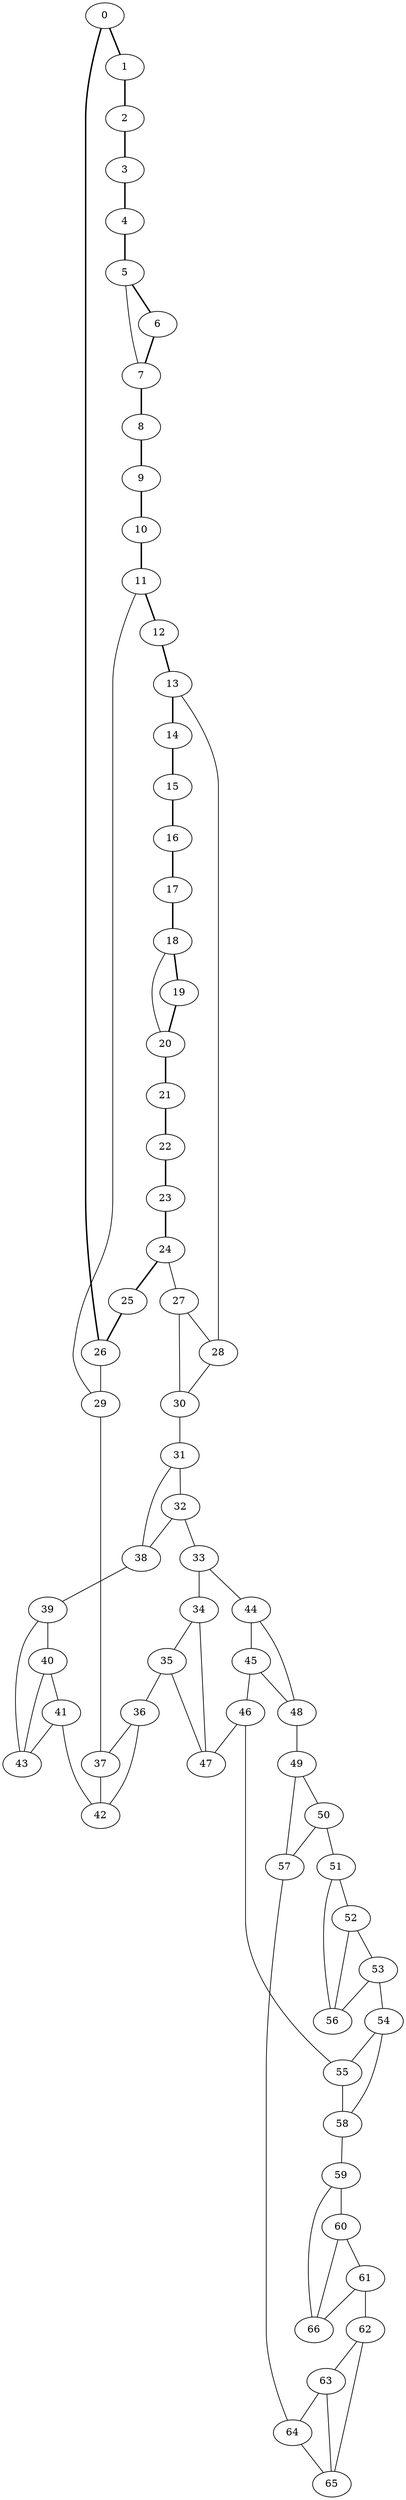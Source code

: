 //Inside of this graph isn't 3-connected
graph G {
0 [ pos = " 12.00,0.00!" ];
0 -- 1[style=bold];
0 -- 26[style=bold];
1 [ pos = " 11.68,2.77!" ];
1 -- 2[style=bold];
2 [ pos = " 10.72,5.39!" ];
2 -- 3[style=bold];
3 [ pos = " 9.19,7.71!" ];
3 -- 4[style=bold];
4 [ pos = " 7.17,9.63!" ];
4 -- 5[style=bold];
5 [ pos = " 4.75,11.02!" ];
5 -- 6[style=bold];
5 -- 7;
6 [ pos = " 2.08,11.82!" ];
6 -- 7[style=bold];
7 [ pos = " -0.70,11.98!" ];
7 -- 8[style=bold];
8 [ pos = " -3.44,11.50!" ];
8 -- 9[style=bold];
9 [ pos = " -6.00,10.39!" ];
9 -- 10[style=bold];
10 [ pos = " -8.23,8.73!" ];
10 -- 11[style=bold];
11 [ pos = " -10.03,6.59!" ];
11 -- 12[style=bold];
11 -- 29;
12 [ pos = " -11.28,4.10!" ];
12 -- 13[style=bold];
13 [ pos = " -11.92,1.39!" ];
13 -- 14[style=bold];
13 -- 28;
14 [ pos = " -11.92,-1.39!" ];
14 -- 15[style=bold];
15 [ pos = " -11.28,-4.10!" ];
15 -- 16[style=bold];
16 [ pos = " -10.03,-6.59!" ];
16 -- 17[style=bold];
17 [ pos = " -8.23,-8.73!" ];
17 -- 18[style=bold];
18 [ pos = " -6.00,-10.39!" ];
18 -- 19[style=bold];
18 -- 20;
19 [ pos = " -3.44,-11.50!" ];
19 -- 20[style=bold];
20 [ pos = " -0.70,-11.98!" ];
20 -- 21[style=bold];
21 [ pos = " 2.08,-11.82!" ];
21 -- 22[style=bold];
22 [ pos = " 4.75,-11.02!" ];
22 -- 23[style=bold];
23 [ pos = " 7.17,-9.63!" ];
23 -- 24[style=bold];
24 [ pos = " 9.19,-7.71!" ];
24 -- 25[style=bold];
24 -- 27;
25 [ pos = " 10.72,-5.39!" ];
25 -- 26[style=bold];
26 [ pos = " 11.68,-2.77!" ];
26 -- 29;
27 -- 28;
27 -- 30;
28 -- 30;
29 -- 37;
30 -- 31;
31 -- 32;
31 -- 38;
32 -- 33;
32 -- 38;
33 -- 34;
33 -- 44;
34 -- 35;
34 -- 47;
35 -- 36;
35 -- 47;
36 -- 37;
36 -- 42;
37 -- 42;
38 -- 39;
39 -- 40;
39 -- 43;
40 -- 41;
40 -- 43;
41 -- 42;
41 -- 43;
44 -- 45;
44 -- 48;
45 -- 46;
45 -- 48;
46 -- 47;
46 -- 55;
48 -- 49;
49 -- 50;
49 -- 57;
50 -- 51;
50 -- 57;
51 -- 52;
51 -- 56;
52 -- 53;
52 -- 56;
53 -- 54;
53 -- 56;
54 -- 55;
54 -- 58;
55 -- 58;
57 -- 64;
58 -- 59;
59 -- 60;
59 -- 66;
60 -- 61;
60 -- 66;
61 -- 62;
61 -- 66;
62 -- 63;
62 -- 65;
63 -- 64;
63 -- 65;
64 -- 65;
}
